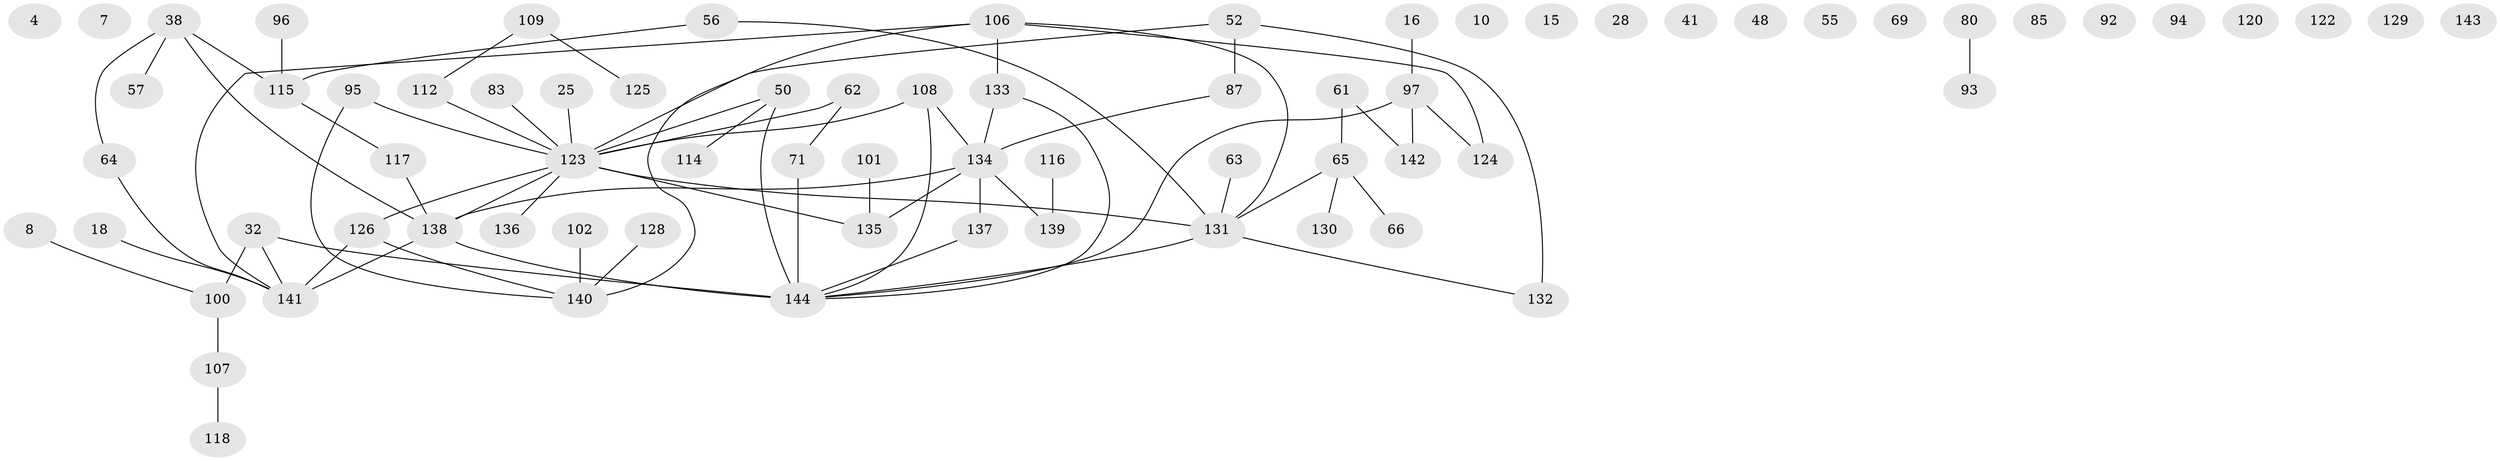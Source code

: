 // original degree distribution, {2: 0.2777777777777778, 4: 0.125, 6: 0.027777777777777776, 0: 0.1111111111111111, 1: 0.2361111111111111, 3: 0.1527777777777778, 5: 0.06944444444444445}
// Generated by graph-tools (version 1.1) at 2025/43/03/04/25 21:43:45]
// undirected, 72 vertices, 75 edges
graph export_dot {
graph [start="1"]
  node [color=gray90,style=filled];
  4;
  7;
  8;
  10;
  15;
  16;
  18;
  25;
  28;
  32 [super="+12"];
  38;
  41;
  48;
  50 [super="+17"];
  52 [super="+14"];
  55;
  56;
  57;
  61;
  62;
  63;
  64 [super="+19"];
  65 [super="+31"];
  66;
  69;
  71;
  80;
  83;
  85;
  87 [super="+26"];
  92;
  93;
  94;
  95 [super="+72"];
  96;
  97;
  100 [super="+51"];
  101;
  102;
  106 [super="+105+78+91"];
  107;
  108;
  109;
  112 [super="+47+90"];
  114;
  115;
  116;
  117;
  118;
  120;
  122;
  123 [super="+39+29+73"];
  124 [super="+84"];
  125;
  126 [super="+110"];
  128;
  129;
  130;
  131 [super="+89"];
  132 [super="+68+113+119"];
  133 [super="+70+77"];
  134 [super="+1+42+103"];
  135 [super="+74+81"];
  136;
  137 [super="+104"];
  138 [super="+46+121+127+111"];
  139;
  140;
  141 [super="+59+13+49+54"];
  142;
  143;
  144 [super="+34+88+22+43+99+98+75"];
  8 -- 100;
  16 -- 97;
  18 -- 141;
  25 -- 123;
  32 -- 144 [weight=2];
  32 -- 100 [weight=2];
  32 -- 141;
  38 -- 57;
  38 -- 115;
  38 -- 64;
  38 -- 138;
  50 -- 114;
  50 -- 144 [weight=2];
  50 -- 123 [weight=2];
  52 -- 87;
  52 -- 132 [weight=2];
  52 -- 123 [weight=2];
  56 -- 115;
  56 -- 131;
  61 -- 65;
  61 -- 142;
  62 -- 71;
  62 -- 123;
  63 -- 131;
  64 -- 141;
  65 -- 66;
  65 -- 131;
  65 -- 130;
  71 -- 144;
  80 -- 93;
  83 -- 123;
  87 -- 134;
  95 -- 140;
  95 -- 123;
  96 -- 115;
  97 -- 124;
  97 -- 142;
  97 -- 144 [weight=2];
  100 -- 107;
  101 -- 135;
  102 -- 140;
  106 -- 131;
  106 -- 133;
  106 -- 124;
  106 -- 141;
  106 -- 140;
  107 -- 118;
  108 -- 144;
  108 -- 134;
  108 -- 123;
  109 -- 112;
  109 -- 125;
  112 -- 123;
  115 -- 117;
  116 -- 139;
  117 -- 138;
  123 -- 135;
  123 -- 138 [weight=3];
  123 -- 131 [weight=2];
  123 -- 136;
  123 -- 126;
  126 -- 140;
  126 -- 141 [weight=2];
  128 -- 140;
  131 -- 144;
  131 -- 132;
  133 -- 144;
  133 -- 134 [weight=2];
  134 -- 135 [weight=2];
  134 -- 138 [weight=3];
  134 -- 139;
  134 -- 137;
  137 -- 144;
  138 -- 141;
  138 -- 144 [weight=2];
}

